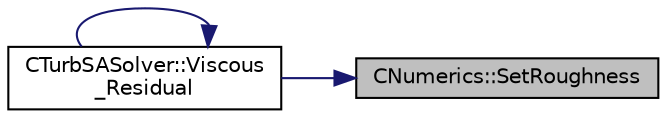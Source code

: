 digraph "CNumerics::SetRoughness"
{
 // LATEX_PDF_SIZE
  edge [fontname="Helvetica",fontsize="10",labelfontname="Helvetica",labelfontsize="10"];
  node [fontname="Helvetica",fontsize="10",shape=record];
  rankdir="RL";
  Node1 [label="CNumerics::SetRoughness",height=0.2,width=0.4,color="black", fillcolor="grey75", style="filled", fontcolor="black",tooltip="Set the value of the roughness from the nearest wall."];
  Node1 -> Node2 [dir="back",color="midnightblue",fontsize="10",style="solid",fontname="Helvetica"];
  Node2 [label="CTurbSASolver::Viscous\l_Residual",height=0.2,width=0.4,color="black", fillcolor="white", style="filled",URL="$classCTurbSASolver.html#a04877657cb00d0f849eef7d48c8c6dd5",tooltip="Compute the viscous flux for the turbulent equation at a particular edge."];
  Node2 -> Node2 [dir="back",color="midnightblue",fontsize="10",style="solid",fontname="Helvetica"];
}
